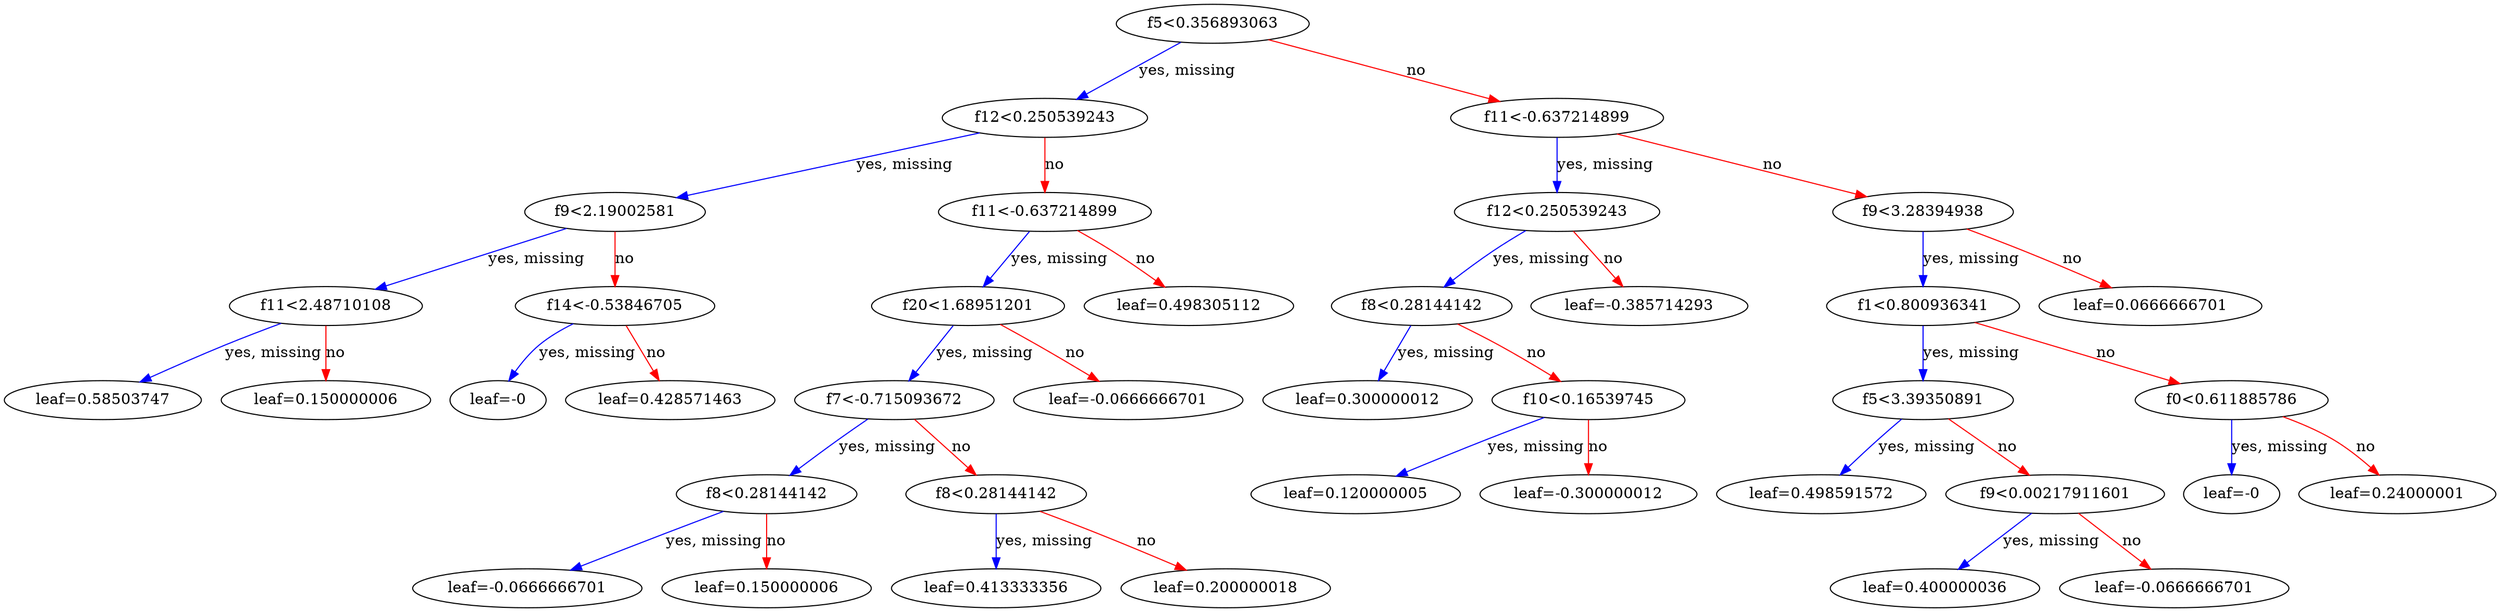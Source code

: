digraph {
    graph [ rankdir=TB ]

    0 [ label="f5<0.356893063" ]
    0 -> 1 [label="yes, missing" color="#0000FF"]
    0 -> 2 [label="no" color="#FF0000"]

    1 [ label="f12<0.250539243" ]
    1 -> 3 [label="yes, missing" color="#0000FF"]
    1 -> 4 [label="no" color="#FF0000"]

    3 [ label="f9<2.19002581" ]
    3 -> 7 [label="yes, missing" color="#0000FF"]
    3 -> 8 [label="no" color="#FF0000"]

    7 [ label="f11<2.48710108" ]
    7 -> 15 [label="yes, missing" color="#0000FF"]
    7 -> 16 [label="no" color="#FF0000"]

    15 [ label="leaf=0.58503747" ]

    16 [ label="leaf=0.150000006" ]

    8 [ label="f14<-0.53846705" ]
    8 -> 17 [label="yes, missing" color="#0000FF"]
    8 -> 18 [label="no" color="#FF0000"]

    17 [ label="leaf=-0" ]

    18 [ label="leaf=0.428571463" ]

    4 [ label="f11<-0.637214899" ]
    4 -> 9 [label="yes, missing" color="#0000FF"]
    4 -> 10 [label="no" color="#FF0000"]

    9 [ label="f20<1.68951201" ]
    9 -> 19 [label="yes, missing" color="#0000FF"]
    9 -> 20 [label="no" color="#FF0000"]

    19 [ label="f7<-0.715093672" ]
    19 -> 25 [label="yes, missing" color="#0000FF"]
    19 -> 26 [label="no" color="#FF0000"]

    25 [ label="f8<0.28144142" ]
    25 -> 33 [label="yes, missing" color="#0000FF"]
    25 -> 34 [label="no" color="#FF0000"]

    33 [ label="leaf=-0.0666666701" ]

    34 [ label="leaf=0.150000006" ]

    26 [ label="f8<0.28144142" ]
    26 -> 35 [label="yes, missing" color="#0000FF"]
    26 -> 36 [label="no" color="#FF0000"]

    35 [ label="leaf=0.413333356" ]

    36 [ label="leaf=0.200000018" ]

    20 [ label="leaf=-0.0666666701" ]

    10 [ label="leaf=0.498305112" ]

    2 [ label="f11<-0.637214899" ]
    2 -> 5 [label="yes, missing" color="#0000FF"]
    2 -> 6 [label="no" color="#FF0000"]

    5 [ label="f12<0.250539243" ]
    5 -> 11 [label="yes, missing" color="#0000FF"]
    5 -> 12 [label="no" color="#FF0000"]

    11 [ label="f8<0.28144142" ]
    11 -> 21 [label="yes, missing" color="#0000FF"]
    11 -> 22 [label="no" color="#FF0000"]

    21 [ label="leaf=0.300000012" ]

    22 [ label="f10<0.16539745" ]
    22 -> 27 [label="yes, missing" color="#0000FF"]
    22 -> 28 [label="no" color="#FF0000"]

    27 [ label="leaf=0.120000005" ]

    28 [ label="leaf=-0.300000012" ]

    12 [ label="leaf=-0.385714293" ]

    6 [ label="f9<3.28394938" ]
    6 -> 13 [label="yes, missing" color="#0000FF"]
    6 -> 14 [label="no" color="#FF0000"]

    13 [ label="f1<0.800936341" ]
    13 -> 23 [label="yes, missing" color="#0000FF"]
    13 -> 24 [label="no" color="#FF0000"]

    23 [ label="f5<3.39350891" ]
    23 -> 29 [label="yes, missing" color="#0000FF"]
    23 -> 30 [label="no" color="#FF0000"]

    29 [ label="leaf=0.498591572" ]

    30 [ label="f9<0.00217911601" ]
    30 -> 37 [label="yes, missing" color="#0000FF"]
    30 -> 38 [label="no" color="#FF0000"]

    37 [ label="leaf=0.400000036" ]

    38 [ label="leaf=-0.0666666701" ]

    24 [ label="f0<0.611885786" ]
    24 -> 31 [label="yes, missing" color="#0000FF"]
    24 -> 32 [label="no" color="#FF0000"]

    31 [ label="leaf=-0" ]

    32 [ label="leaf=0.24000001" ]

    14 [ label="leaf=0.0666666701" ]
}
